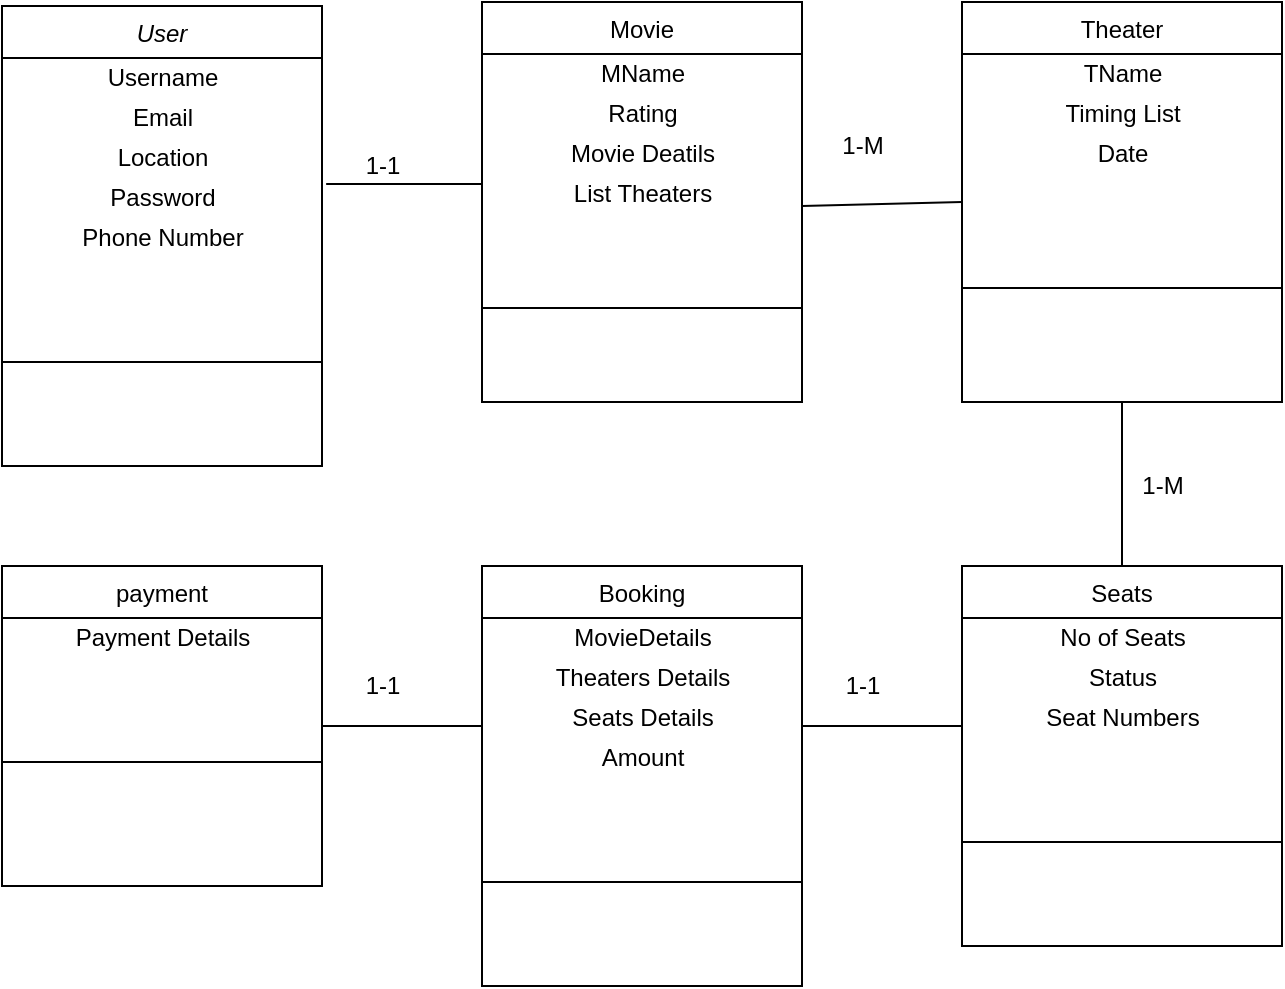 <mxfile version="17.2.5" type="github">
  <diagram id="C5RBs43oDa-KdzZeNtuy" name="Page-1">
    <mxGraphModel dx="1422" dy="882" grid="1" gridSize="10" guides="1" tooltips="1" connect="1" arrows="1" fold="1" page="1" pageScale="1" pageWidth="827" pageHeight="1169" math="0" shadow="0">
      <root>
        <mxCell id="WIyWlLk6GJQsqaUBKTNV-0" />
        <mxCell id="WIyWlLk6GJQsqaUBKTNV-1" parent="WIyWlLk6GJQsqaUBKTNV-0" />
        <mxCell id="zkfFHV4jXpPFQw0GAbJ--0" value="User" style="swimlane;fontStyle=2;align=center;verticalAlign=top;childLayout=stackLayout;horizontal=1;startSize=26;horizontalStack=0;resizeParent=1;resizeLast=0;collapsible=1;marginBottom=0;rounded=0;shadow=0;strokeWidth=1;" parent="WIyWlLk6GJQsqaUBKTNV-1" vertex="1">
          <mxGeometry x="40" y="80" width="160" height="230" as="geometry">
            <mxRectangle x="230" y="140" width="160" height="26" as="alternateBounds" />
          </mxGeometry>
        </mxCell>
        <mxCell id="cqlXjbp4niEl_fIhQbsi-13" value="Username" style="text;html=1;align=center;verticalAlign=middle;resizable=0;points=[];autosize=1;strokeColor=none;fillColor=none;" vertex="1" parent="zkfFHV4jXpPFQw0GAbJ--0">
          <mxGeometry y="26" width="160" height="20" as="geometry" />
        </mxCell>
        <mxCell id="cqlXjbp4niEl_fIhQbsi-14" value="Email" style="text;html=1;align=center;verticalAlign=middle;resizable=0;points=[];autosize=1;strokeColor=none;fillColor=none;" vertex="1" parent="zkfFHV4jXpPFQw0GAbJ--0">
          <mxGeometry y="46" width="160" height="20" as="geometry" />
        </mxCell>
        <mxCell id="cqlXjbp4niEl_fIhQbsi-15" value="Location" style="text;html=1;align=center;verticalAlign=middle;resizable=0;points=[];autosize=1;strokeColor=none;fillColor=none;" vertex="1" parent="zkfFHV4jXpPFQw0GAbJ--0">
          <mxGeometry y="66" width="160" height="20" as="geometry" />
        </mxCell>
        <mxCell id="cqlXjbp4niEl_fIhQbsi-16" value="Password" style="text;html=1;align=center;verticalAlign=middle;resizable=0;points=[];autosize=1;strokeColor=none;fillColor=none;" vertex="1" parent="zkfFHV4jXpPFQw0GAbJ--0">
          <mxGeometry y="86" width="160" height="20" as="geometry" />
        </mxCell>
        <mxCell id="cqlXjbp4niEl_fIhQbsi-12" value="Phone Number" style="text;html=1;align=center;verticalAlign=middle;resizable=0;points=[];autosize=1;strokeColor=none;fillColor=none;" vertex="1" parent="zkfFHV4jXpPFQw0GAbJ--0">
          <mxGeometry y="106" width="160" height="20" as="geometry" />
        </mxCell>
        <mxCell id="zkfFHV4jXpPFQw0GAbJ--4" value="" style="line;html=1;strokeWidth=1;align=left;verticalAlign=middle;spacingTop=-1;spacingLeft=3;spacingRight=3;rotatable=0;labelPosition=right;points=[];portConstraint=eastwest;" parent="zkfFHV4jXpPFQw0GAbJ--0" vertex="1">
          <mxGeometry y="126" width="160" height="104" as="geometry" />
        </mxCell>
        <mxCell id="zkfFHV4jXpPFQw0GAbJ--6" value="Theater" style="swimlane;fontStyle=0;align=center;verticalAlign=top;childLayout=stackLayout;horizontal=1;startSize=26;horizontalStack=0;resizeParent=1;resizeLast=0;collapsible=1;marginBottom=0;rounded=0;shadow=0;strokeWidth=1;" parent="WIyWlLk6GJQsqaUBKTNV-1" vertex="1">
          <mxGeometry x="520" y="78" width="160" height="200" as="geometry">
            <mxRectangle x="130" y="380" width="160" height="26" as="alternateBounds" />
          </mxGeometry>
        </mxCell>
        <mxCell id="cqlXjbp4niEl_fIhQbsi-21" value="TName" style="text;html=1;align=center;verticalAlign=middle;resizable=0;points=[];autosize=1;strokeColor=none;fillColor=none;" vertex="1" parent="zkfFHV4jXpPFQw0GAbJ--6">
          <mxGeometry y="26" width="160" height="20" as="geometry" />
        </mxCell>
        <mxCell id="cqlXjbp4niEl_fIhQbsi-22" value="Timing List" style="text;html=1;align=center;verticalAlign=middle;resizable=0;points=[];autosize=1;strokeColor=none;fillColor=none;" vertex="1" parent="zkfFHV4jXpPFQw0GAbJ--6">
          <mxGeometry y="46" width="160" height="20" as="geometry" />
        </mxCell>
        <mxCell id="cqlXjbp4niEl_fIhQbsi-23" value="Date" style="text;html=1;align=center;verticalAlign=middle;resizable=0;points=[];autosize=1;strokeColor=none;fillColor=none;" vertex="1" parent="zkfFHV4jXpPFQw0GAbJ--6">
          <mxGeometry y="66" width="160" height="20" as="geometry" />
        </mxCell>
        <mxCell id="zkfFHV4jXpPFQw0GAbJ--9" value="" style="line;html=1;strokeWidth=1;align=left;verticalAlign=middle;spacingTop=-1;spacingLeft=3;spacingRight=3;rotatable=0;labelPosition=right;points=[];portConstraint=eastwest;" parent="zkfFHV4jXpPFQw0GAbJ--6" vertex="1">
          <mxGeometry y="86" width="160" height="114" as="geometry" />
        </mxCell>
        <mxCell id="zkfFHV4jXpPFQw0GAbJ--13" value="payment" style="swimlane;fontStyle=0;align=center;verticalAlign=top;childLayout=stackLayout;horizontal=1;startSize=26;horizontalStack=0;resizeParent=1;resizeLast=0;collapsible=1;marginBottom=0;rounded=0;shadow=0;strokeWidth=1;" parent="WIyWlLk6GJQsqaUBKTNV-1" vertex="1">
          <mxGeometry x="40" y="360" width="160" height="160" as="geometry">
            <mxRectangle x="340" y="380" width="170" height="26" as="alternateBounds" />
          </mxGeometry>
        </mxCell>
        <mxCell id="cqlXjbp4niEl_fIhQbsi-31" value="Payment Details" style="text;html=1;align=center;verticalAlign=middle;resizable=0;points=[];autosize=1;strokeColor=none;fillColor=none;" vertex="1" parent="zkfFHV4jXpPFQw0GAbJ--13">
          <mxGeometry y="26" width="160" height="20" as="geometry" />
        </mxCell>
        <mxCell id="zkfFHV4jXpPFQw0GAbJ--15" value="" style="line;html=1;strokeWidth=1;align=left;verticalAlign=middle;spacingTop=-1;spacingLeft=3;spacingRight=3;rotatable=0;labelPosition=right;points=[];portConstraint=eastwest;" parent="zkfFHV4jXpPFQw0GAbJ--13" vertex="1">
          <mxGeometry y="46" width="160" height="104" as="geometry" />
        </mxCell>
        <mxCell id="zkfFHV4jXpPFQw0GAbJ--17" value="Movie" style="swimlane;fontStyle=0;align=center;verticalAlign=top;childLayout=stackLayout;horizontal=1;startSize=26;horizontalStack=0;resizeParent=1;resizeLast=0;collapsible=1;marginBottom=0;rounded=0;shadow=0;strokeWidth=1;" parent="WIyWlLk6GJQsqaUBKTNV-1" vertex="1">
          <mxGeometry x="280" y="78" width="160" height="200" as="geometry">
            <mxRectangle x="550" y="140" width="160" height="26" as="alternateBounds" />
          </mxGeometry>
        </mxCell>
        <mxCell id="cqlXjbp4niEl_fIhQbsi-17" value="MName" style="text;html=1;align=center;verticalAlign=middle;resizable=0;points=[];autosize=1;strokeColor=none;fillColor=none;" vertex="1" parent="zkfFHV4jXpPFQw0GAbJ--17">
          <mxGeometry y="26" width="160" height="20" as="geometry" />
        </mxCell>
        <mxCell id="cqlXjbp4niEl_fIhQbsi-18" value="Rating" style="text;html=1;align=center;verticalAlign=middle;resizable=0;points=[];autosize=1;strokeColor=none;fillColor=none;" vertex="1" parent="zkfFHV4jXpPFQw0GAbJ--17">
          <mxGeometry y="46" width="160" height="20" as="geometry" />
        </mxCell>
        <mxCell id="cqlXjbp4niEl_fIhQbsi-19" value="Movie Deatils" style="text;html=1;align=center;verticalAlign=middle;resizable=0;points=[];autosize=1;strokeColor=none;fillColor=none;" vertex="1" parent="zkfFHV4jXpPFQw0GAbJ--17">
          <mxGeometry y="66" width="160" height="20" as="geometry" />
        </mxCell>
        <mxCell id="cqlXjbp4niEl_fIhQbsi-20" value="List Theaters" style="text;html=1;align=center;verticalAlign=middle;resizable=0;points=[];autosize=1;strokeColor=none;fillColor=none;" vertex="1" parent="zkfFHV4jXpPFQw0GAbJ--17">
          <mxGeometry y="86" width="160" height="20" as="geometry" />
        </mxCell>
        <mxCell id="zkfFHV4jXpPFQw0GAbJ--23" value="" style="line;html=1;strokeWidth=1;align=left;verticalAlign=middle;spacingTop=-1;spacingLeft=3;spacingRight=3;rotatable=0;labelPosition=right;points=[];portConstraint=eastwest;" parent="zkfFHV4jXpPFQw0GAbJ--17" vertex="1">
          <mxGeometry y="106" width="160" height="94" as="geometry" />
        </mxCell>
        <mxCell id="cqlXjbp4niEl_fIhQbsi-0" value="Booking" style="swimlane;fontStyle=0;align=center;verticalAlign=top;childLayout=stackLayout;horizontal=1;startSize=26;horizontalStack=0;resizeParent=1;resizeLast=0;collapsible=1;marginBottom=0;rounded=0;shadow=0;strokeWidth=1;" vertex="1" parent="WIyWlLk6GJQsqaUBKTNV-1">
          <mxGeometry x="280" y="360" width="160" height="210" as="geometry">
            <mxRectangle x="340" y="380" width="170" height="26" as="alternateBounds" />
          </mxGeometry>
        </mxCell>
        <mxCell id="cqlXjbp4niEl_fIhQbsi-27" value="MovieDetails" style="text;html=1;align=center;verticalAlign=middle;resizable=0;points=[];autosize=1;strokeColor=none;fillColor=none;" vertex="1" parent="cqlXjbp4niEl_fIhQbsi-0">
          <mxGeometry y="26" width="160" height="20" as="geometry" />
        </mxCell>
        <mxCell id="cqlXjbp4niEl_fIhQbsi-28" value="Theaters Details" style="text;html=1;align=center;verticalAlign=middle;resizable=0;points=[];autosize=1;strokeColor=none;fillColor=none;" vertex="1" parent="cqlXjbp4niEl_fIhQbsi-0">
          <mxGeometry y="46" width="160" height="20" as="geometry" />
        </mxCell>
        <mxCell id="cqlXjbp4niEl_fIhQbsi-29" value="Seats Details" style="text;html=1;align=center;verticalAlign=middle;resizable=0;points=[];autosize=1;strokeColor=none;fillColor=none;" vertex="1" parent="cqlXjbp4niEl_fIhQbsi-0">
          <mxGeometry y="66" width="160" height="20" as="geometry" />
        </mxCell>
        <mxCell id="cqlXjbp4niEl_fIhQbsi-30" value="Amount" style="text;html=1;align=center;verticalAlign=middle;resizable=0;points=[];autosize=1;strokeColor=none;fillColor=none;" vertex="1" parent="cqlXjbp4niEl_fIhQbsi-0">
          <mxGeometry y="86" width="160" height="20" as="geometry" />
        </mxCell>
        <mxCell id="cqlXjbp4niEl_fIhQbsi-1" value="" style="line;html=1;strokeWidth=1;align=left;verticalAlign=middle;spacingTop=-1;spacingLeft=3;spacingRight=3;rotatable=0;labelPosition=right;points=[];portConstraint=eastwest;" vertex="1" parent="cqlXjbp4niEl_fIhQbsi-0">
          <mxGeometry y="106" width="160" height="104" as="geometry" />
        </mxCell>
        <mxCell id="cqlXjbp4niEl_fIhQbsi-2" value="Seats" style="swimlane;fontStyle=0;align=center;verticalAlign=top;childLayout=stackLayout;horizontal=1;startSize=26;horizontalStack=0;resizeParent=1;resizeLast=0;collapsible=1;marginBottom=0;rounded=0;shadow=0;strokeWidth=1;" vertex="1" parent="WIyWlLk6GJQsqaUBKTNV-1">
          <mxGeometry x="520" y="360" width="160" height="190" as="geometry">
            <mxRectangle x="340" y="380" width="170" height="26" as="alternateBounds" />
          </mxGeometry>
        </mxCell>
        <mxCell id="cqlXjbp4niEl_fIhQbsi-24" value="No of Seats" style="text;html=1;align=center;verticalAlign=middle;resizable=0;points=[];autosize=1;strokeColor=none;fillColor=none;" vertex="1" parent="cqlXjbp4niEl_fIhQbsi-2">
          <mxGeometry y="26" width="160" height="20" as="geometry" />
        </mxCell>
        <mxCell id="cqlXjbp4niEl_fIhQbsi-25" value="Status" style="text;html=1;align=center;verticalAlign=middle;resizable=0;points=[];autosize=1;strokeColor=none;fillColor=none;" vertex="1" parent="cqlXjbp4niEl_fIhQbsi-2">
          <mxGeometry y="46" width="160" height="20" as="geometry" />
        </mxCell>
        <mxCell id="cqlXjbp4niEl_fIhQbsi-26" value="Seat Numbers" style="text;html=1;align=center;verticalAlign=middle;resizable=0;points=[];autosize=1;strokeColor=none;fillColor=none;" vertex="1" parent="cqlXjbp4niEl_fIhQbsi-2">
          <mxGeometry y="66" width="160" height="20" as="geometry" />
        </mxCell>
        <mxCell id="cqlXjbp4niEl_fIhQbsi-3" value="" style="line;html=1;strokeWidth=1;align=left;verticalAlign=middle;spacingTop=-1;spacingLeft=3;spacingRight=3;rotatable=0;labelPosition=right;points=[];portConstraint=eastwest;" vertex="1" parent="cqlXjbp4niEl_fIhQbsi-2">
          <mxGeometry y="86" width="160" height="104" as="geometry" />
        </mxCell>
        <mxCell id="cqlXjbp4niEl_fIhQbsi-39" value="" style="endArrow=none;html=1;rounded=0;exitX=0.5;exitY=0;exitDx=0;exitDy=0;entryX=0.5;entryY=1;entryDx=0;entryDy=0;" edge="1" parent="WIyWlLk6GJQsqaUBKTNV-1" source="cqlXjbp4niEl_fIhQbsi-2" target="zkfFHV4jXpPFQw0GAbJ--6">
          <mxGeometry width="50" height="50" relative="1" as="geometry">
            <mxPoint x="360" y="280" as="sourcePoint" />
            <mxPoint x="410" y="230" as="targetPoint" />
          </mxGeometry>
        </mxCell>
        <mxCell id="cqlXjbp4niEl_fIhQbsi-40" value="" style="endArrow=none;html=1;rounded=0;" edge="1" parent="WIyWlLk6GJQsqaUBKTNV-1">
          <mxGeometry width="50" height="50" relative="1" as="geometry">
            <mxPoint x="440" y="440" as="sourcePoint" />
            <mxPoint x="520" y="440" as="targetPoint" />
          </mxGeometry>
        </mxCell>
        <mxCell id="cqlXjbp4niEl_fIhQbsi-41" value="" style="endArrow=none;html=1;rounded=0;exitX=1;exitY=0.5;exitDx=0;exitDy=0;entryX=0;entryY=0.7;entryDx=0;entryDy=0;entryPerimeter=0;" edge="1" parent="WIyWlLk6GJQsqaUBKTNV-1" source="zkfFHV4jXpPFQw0GAbJ--13" target="cqlXjbp4niEl_fIhQbsi-29">
          <mxGeometry width="50" height="50" relative="1" as="geometry">
            <mxPoint x="360" y="280" as="sourcePoint" />
            <mxPoint x="410" y="230" as="targetPoint" />
          </mxGeometry>
        </mxCell>
        <mxCell id="cqlXjbp4niEl_fIhQbsi-42" value="" style="endArrow=none;html=1;rounded=0;exitX=1.013;exitY=0.15;exitDx=0;exitDy=0;exitPerimeter=0;" edge="1" parent="WIyWlLk6GJQsqaUBKTNV-1" source="cqlXjbp4niEl_fIhQbsi-16">
          <mxGeometry width="50" height="50" relative="1" as="geometry">
            <mxPoint x="360" y="280" as="sourcePoint" />
            <mxPoint x="280" y="169" as="targetPoint" />
          </mxGeometry>
        </mxCell>
        <mxCell id="cqlXjbp4niEl_fIhQbsi-43" value="" style="endArrow=none;html=1;rounded=0;entryX=0;entryY=0.5;entryDx=0;entryDy=0;" edge="1" parent="WIyWlLk6GJQsqaUBKTNV-1" target="zkfFHV4jXpPFQw0GAbJ--6">
          <mxGeometry width="50" height="50" relative="1" as="geometry">
            <mxPoint x="440" y="180" as="sourcePoint" />
            <mxPoint x="410" y="230" as="targetPoint" />
          </mxGeometry>
        </mxCell>
        <mxCell id="cqlXjbp4niEl_fIhQbsi-44" value="1-1" style="text;html=1;align=center;verticalAlign=middle;resizable=0;points=[];autosize=1;strokeColor=none;fillColor=none;" vertex="1" parent="WIyWlLk6GJQsqaUBKTNV-1">
          <mxGeometry x="215" y="150" width="30" height="20" as="geometry" />
        </mxCell>
        <mxCell id="cqlXjbp4niEl_fIhQbsi-45" value="1-M" style="text;html=1;align=center;verticalAlign=middle;resizable=0;points=[];autosize=1;strokeColor=none;fillColor=none;" vertex="1" parent="WIyWlLk6GJQsqaUBKTNV-1">
          <mxGeometry x="450" y="140" width="40" height="20" as="geometry" />
        </mxCell>
        <mxCell id="cqlXjbp4niEl_fIhQbsi-46" value="1-M" style="text;html=1;align=center;verticalAlign=middle;resizable=0;points=[];autosize=1;strokeColor=none;fillColor=none;" vertex="1" parent="WIyWlLk6GJQsqaUBKTNV-1">
          <mxGeometry x="600" y="310" width="40" height="20" as="geometry" />
        </mxCell>
        <mxCell id="cqlXjbp4niEl_fIhQbsi-47" value="1-1" style="text;html=1;align=center;verticalAlign=middle;resizable=0;points=[];autosize=1;strokeColor=none;fillColor=none;" vertex="1" parent="WIyWlLk6GJQsqaUBKTNV-1">
          <mxGeometry x="455" y="410" width="30" height="20" as="geometry" />
        </mxCell>
        <mxCell id="cqlXjbp4niEl_fIhQbsi-52" value="1-1" style="text;html=1;align=center;verticalAlign=middle;resizable=0;points=[];autosize=1;strokeColor=none;fillColor=none;" vertex="1" parent="WIyWlLk6GJQsqaUBKTNV-1">
          <mxGeometry x="215" y="410" width="30" height="20" as="geometry" />
        </mxCell>
      </root>
    </mxGraphModel>
  </diagram>
</mxfile>
